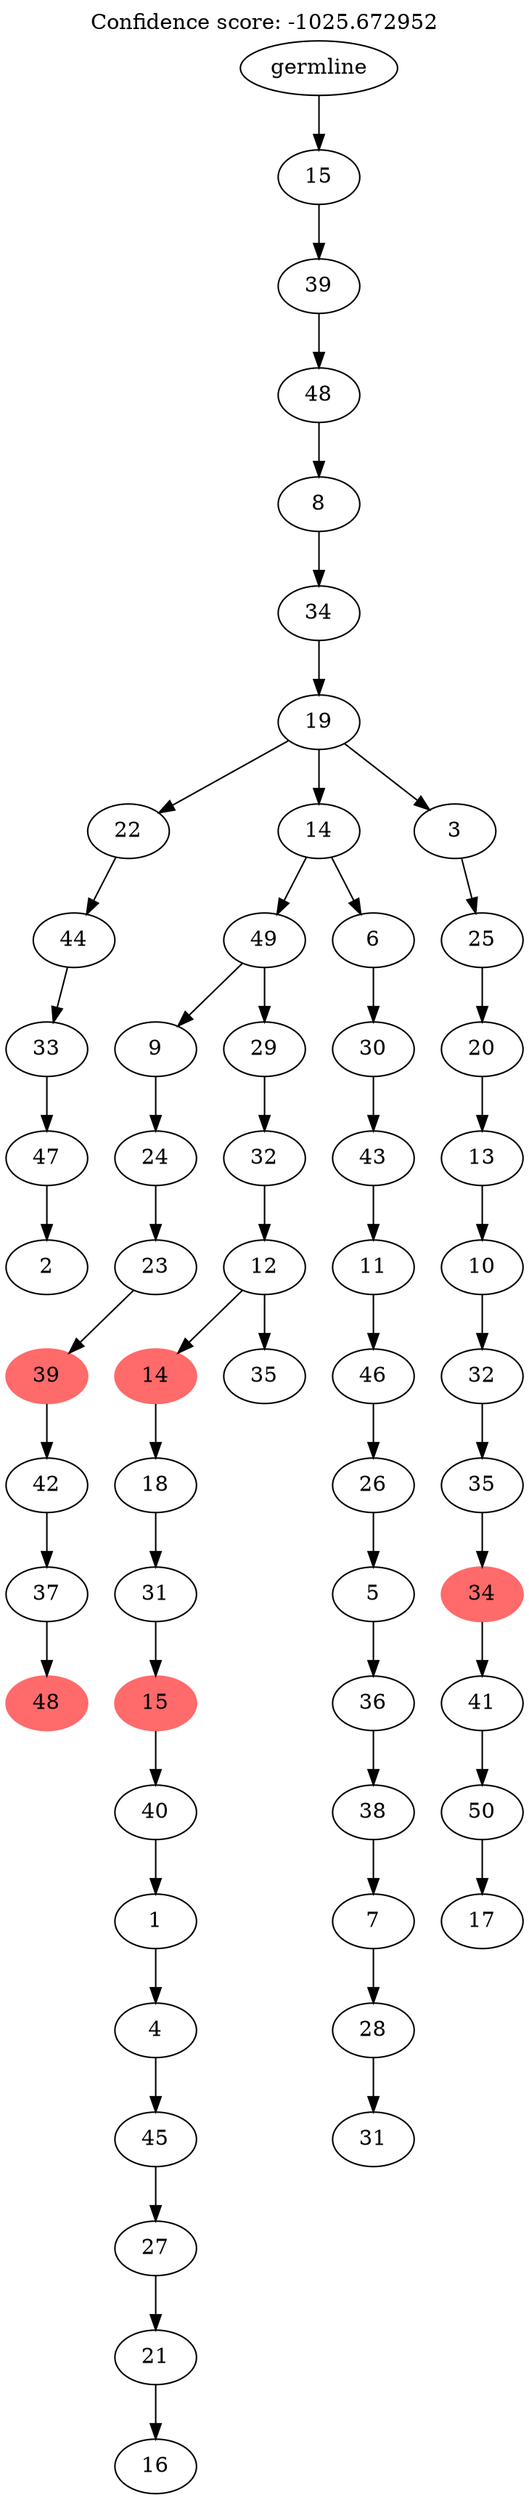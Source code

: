 digraph g {
	"57" -> "58";
	"58" [label="2"];
	"56" -> "57";
	"57" [label="47"];
	"55" -> "56";
	"56" [label="33"];
	"54" -> "55";
	"55" [label="44"];
	"52" -> "53";
	"53" [color=indianred1, style=filled, label="48"];
	"51" -> "52";
	"52" [label="37"];
	"50" -> "51";
	"51" [label="42"];
	"49" -> "50";
	"50" [color=indianred1, style=filled, label="39"];
	"48" -> "49";
	"49" [label="23"];
	"47" -> "48";
	"48" [label="24"];
	"44" -> "45";
	"45" [label="16"];
	"43" -> "44";
	"44" [label="21"];
	"42" -> "43";
	"43" [label="27"];
	"41" -> "42";
	"42" [label="45"];
	"40" -> "41";
	"41" [label="4"];
	"39" -> "40";
	"40" [label="1"];
	"38" -> "39";
	"39" [label="40"];
	"37" -> "38";
	"38" [color=indianred1, style=filled, label="15"];
	"36" -> "37";
	"37" [label="31"];
	"35" -> "36";
	"36" [label="18"];
	"34" -> "35";
	"35" [color=indianred1, style=filled, label="14"];
	"34" -> "46";
	"46" [label="35"];
	"33" -> "34";
	"34" [label="12"];
	"32" -> "33";
	"33" [label="32"];
	"31" -> "32";
	"32" [label="29"];
	"31" -> "47";
	"47" [label="9"];
	"29" -> "30";
	"30" [label="31"];
	"28" -> "29";
	"29" [label="28"];
	"27" -> "28";
	"28" [label="7"];
	"26" -> "27";
	"27" [label="38"];
	"25" -> "26";
	"26" [label="36"];
	"24" -> "25";
	"25" [label="5"];
	"23" -> "24";
	"24" [label="26"];
	"22" -> "23";
	"23" [label="46"];
	"21" -> "22";
	"22" [label="11"];
	"20" -> "21";
	"21" [label="43"];
	"19" -> "20";
	"20" [label="30"];
	"18" -> "19";
	"19" [label="6"];
	"18" -> "31";
	"31" [label="49"];
	"16" -> "17";
	"17" [label="17"];
	"15" -> "16";
	"16" [label="50"];
	"14" -> "15";
	"15" [label="41"];
	"13" -> "14";
	"14" [color=indianred1, style=filled, label="34"];
	"12" -> "13";
	"13" [label="35"];
	"11" -> "12";
	"12" [label="32"];
	"10" -> "11";
	"11" [label="10"];
	"9" -> "10";
	"10" [label="13"];
	"8" -> "9";
	"9" [label="20"];
	"7" -> "8";
	"8" [label="25"];
	"6" -> "7";
	"7" [label="3"];
	"6" -> "18";
	"18" [label="14"];
	"6" -> "54";
	"54" [label="22"];
	"5" -> "6";
	"6" [label="19"];
	"4" -> "5";
	"5" [label="34"];
	"3" -> "4";
	"4" [label="8"];
	"2" -> "3";
	"3" [label="48"];
	"1" -> "2";
	"2" [label="39"];
	"0" -> "1";
	"1" [label="15"];
	"0" [label="germline"];
	labelloc="t";
	label="Confidence score: -1025.672952";
}
